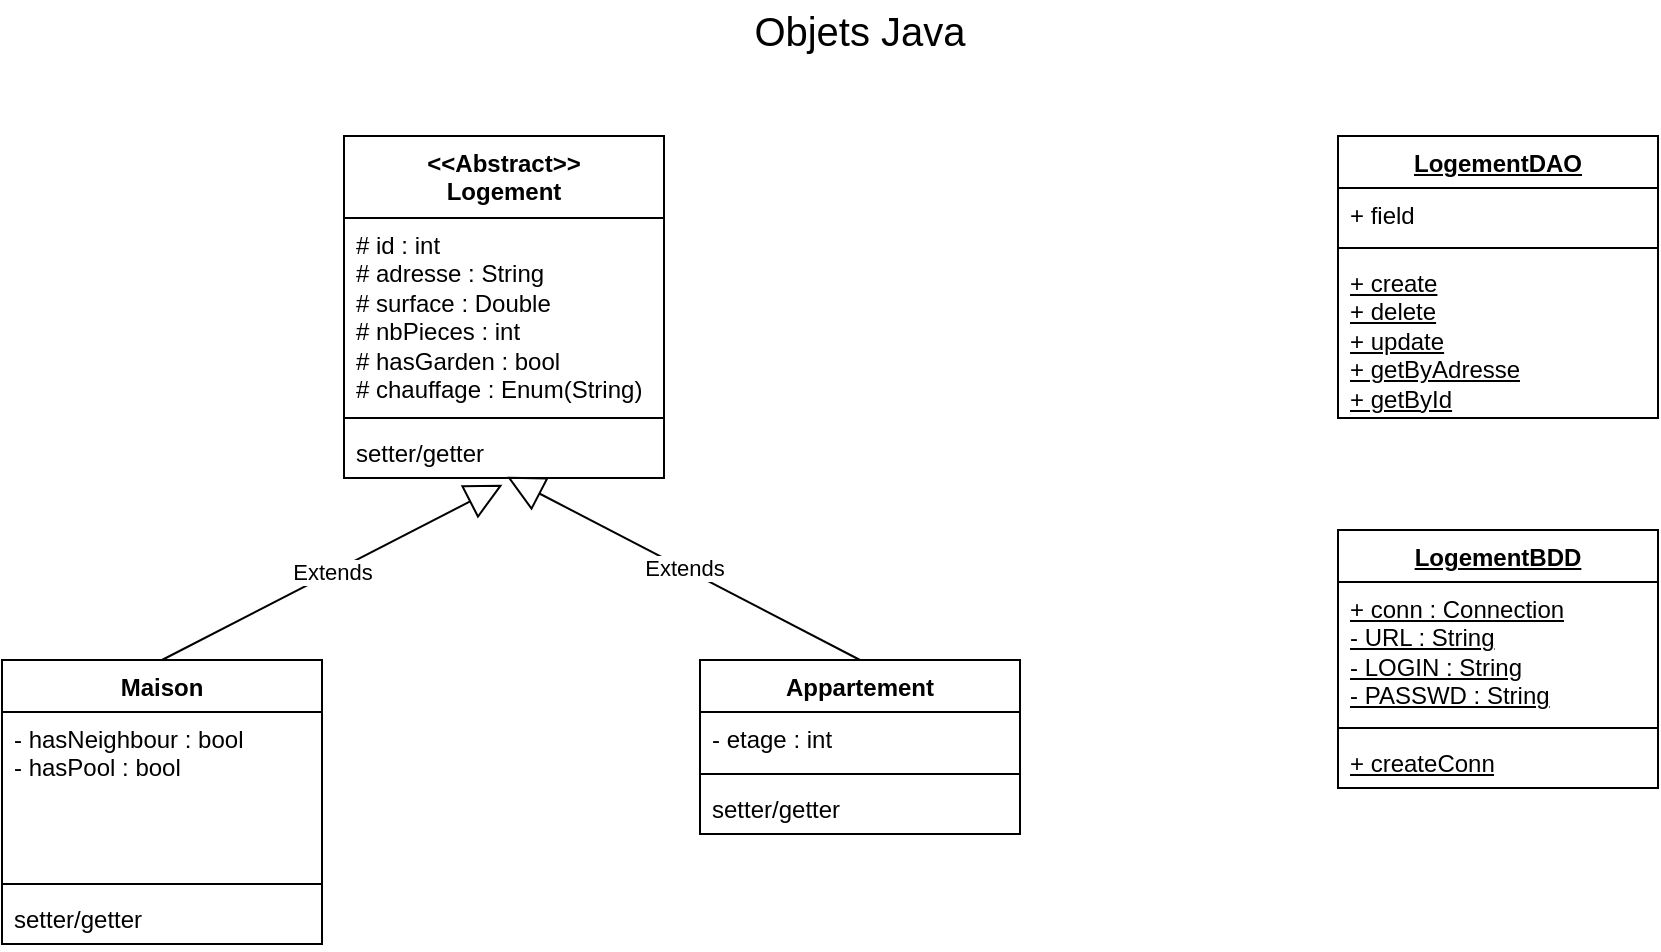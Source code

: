 <mxfile version="24.3.1" type="github" pages="2">
  <diagram id="IncCn7JFb780kvAxidZT" name="Page-1">
    <mxGraphModel dx="1409" dy="981" grid="0" gridSize="10" guides="1" tooltips="1" connect="1" arrows="1" fold="1" page="0" pageScale="1" pageWidth="827" pageHeight="1169" math="0" shadow="0">
      <root>
        <mxCell id="0" />
        <mxCell id="1" parent="0" />
        <mxCell id="d-isnfEUL-nY157Qckpu-1" value="&amp;lt;&amp;lt;Abstract&amp;gt;&amp;gt;&lt;br&gt;Logement" style="swimlane;fontStyle=1;align=center;verticalAlign=top;childLayout=stackLayout;horizontal=1;startSize=41;horizontalStack=0;resizeParent=1;resizeParentMax=0;resizeLast=0;collapsible=1;marginBottom=0;whiteSpace=wrap;html=1;" parent="1" vertex="1">
          <mxGeometry x="-77" y="-43" width="160" height="171" as="geometry" />
        </mxCell>
        <mxCell id="d-isnfEUL-nY157Qckpu-2" value="# id : int&lt;br&gt;# adresse : String&lt;div&gt;# surface : Double&lt;/div&gt;&lt;div&gt;# nbPieces : int&lt;/div&gt;&lt;div&gt;# hasGarden : bool&lt;/div&gt;&lt;div&gt;# chauffage : Enum(String)&lt;/div&gt;" style="text;strokeColor=none;fillColor=none;align=left;verticalAlign=top;spacingLeft=4;spacingRight=4;overflow=hidden;rotatable=0;points=[[0,0.5],[1,0.5]];portConstraint=eastwest;whiteSpace=wrap;html=1;" parent="d-isnfEUL-nY157Qckpu-1" vertex="1">
          <mxGeometry y="41" width="160" height="96" as="geometry" />
        </mxCell>
        <mxCell id="d-isnfEUL-nY157Qckpu-3" value="" style="line;strokeWidth=1;fillColor=none;align=left;verticalAlign=middle;spacingTop=-1;spacingLeft=3;spacingRight=3;rotatable=0;labelPosition=right;points=[];portConstraint=eastwest;strokeColor=inherit;" parent="d-isnfEUL-nY157Qckpu-1" vertex="1">
          <mxGeometry y="137" width="160" height="8" as="geometry" />
        </mxCell>
        <mxCell id="d-isnfEUL-nY157Qckpu-4" value="setter/getter" style="text;strokeColor=none;fillColor=none;align=left;verticalAlign=top;spacingLeft=4;spacingRight=4;overflow=hidden;rotatable=0;points=[[0,0.5],[1,0.5]];portConstraint=eastwest;whiteSpace=wrap;html=1;" parent="d-isnfEUL-nY157Qckpu-1" vertex="1">
          <mxGeometry y="145" width="160" height="26" as="geometry" />
        </mxCell>
        <mxCell id="d-isnfEUL-nY157Qckpu-5" value="Maison" style="swimlane;fontStyle=1;align=center;verticalAlign=top;childLayout=stackLayout;horizontal=1;startSize=26;horizontalStack=0;resizeParent=1;resizeParentMax=0;resizeLast=0;collapsible=1;marginBottom=0;whiteSpace=wrap;html=1;" parent="1" vertex="1">
          <mxGeometry x="-248" y="219" width="160" height="142" as="geometry" />
        </mxCell>
        <mxCell id="d-isnfEUL-nY157Qckpu-6" value="- hasNeighbour : bool&lt;div&gt;- hasPool : bool&lt;/div&gt;&lt;div&gt;&lt;br&gt;&lt;/div&gt;" style="text;strokeColor=none;fillColor=none;align=left;verticalAlign=top;spacingLeft=4;spacingRight=4;overflow=hidden;rotatable=0;points=[[0,0.5],[1,0.5]];portConstraint=eastwest;whiteSpace=wrap;html=1;" parent="d-isnfEUL-nY157Qckpu-5" vertex="1">
          <mxGeometry y="26" width="160" height="82" as="geometry" />
        </mxCell>
        <mxCell id="d-isnfEUL-nY157Qckpu-7" value="" style="line;strokeWidth=1;fillColor=none;align=left;verticalAlign=middle;spacingTop=-1;spacingLeft=3;spacingRight=3;rotatable=0;labelPosition=right;points=[];portConstraint=eastwest;strokeColor=inherit;" parent="d-isnfEUL-nY157Qckpu-5" vertex="1">
          <mxGeometry y="108" width="160" height="8" as="geometry" />
        </mxCell>
        <mxCell id="d-isnfEUL-nY157Qckpu-8" value="setter/getter" style="text;strokeColor=none;fillColor=none;align=left;verticalAlign=top;spacingLeft=4;spacingRight=4;overflow=hidden;rotatable=0;points=[[0,0.5],[1,0.5]];portConstraint=eastwest;whiteSpace=wrap;html=1;" parent="d-isnfEUL-nY157Qckpu-5" vertex="1">
          <mxGeometry y="116" width="160" height="26" as="geometry" />
        </mxCell>
        <mxCell id="d-isnfEUL-nY157Qckpu-10" value="Extends" style="endArrow=block;endSize=16;endFill=0;html=1;rounded=0;exitX=0.5;exitY=0;exitDx=0;exitDy=0;entryX=0.495;entryY=1.131;entryDx=0;entryDy=0;entryPerimeter=0;" parent="1" source="d-isnfEUL-nY157Qckpu-5" target="d-isnfEUL-nY157Qckpu-4" edge="1">
          <mxGeometry width="160" relative="1" as="geometry">
            <mxPoint x="49" y="266" as="sourcePoint" />
            <mxPoint x="-15" y="141" as="targetPoint" />
          </mxGeometry>
        </mxCell>
        <mxCell id="d-isnfEUL-nY157Qckpu-11" value="Appartement" style="swimlane;fontStyle=1;align=center;verticalAlign=top;childLayout=stackLayout;horizontal=1;startSize=26;horizontalStack=0;resizeParent=1;resizeParentMax=0;resizeLast=0;collapsible=1;marginBottom=0;whiteSpace=wrap;html=1;" parent="1" vertex="1">
          <mxGeometry x="101" y="219" width="160" height="87" as="geometry" />
        </mxCell>
        <mxCell id="d-isnfEUL-nY157Qckpu-12" value="&lt;div&gt;- etage : int&lt;/div&gt;" style="text;strokeColor=none;fillColor=none;align=left;verticalAlign=top;spacingLeft=4;spacingRight=4;overflow=hidden;rotatable=0;points=[[0,0.5],[1,0.5]];portConstraint=eastwest;whiteSpace=wrap;html=1;" parent="d-isnfEUL-nY157Qckpu-11" vertex="1">
          <mxGeometry y="26" width="160" height="27" as="geometry" />
        </mxCell>
        <mxCell id="d-isnfEUL-nY157Qckpu-13" value="" style="line;strokeWidth=1;fillColor=none;align=left;verticalAlign=middle;spacingTop=-1;spacingLeft=3;spacingRight=3;rotatable=0;labelPosition=right;points=[];portConstraint=eastwest;strokeColor=inherit;" parent="d-isnfEUL-nY157Qckpu-11" vertex="1">
          <mxGeometry y="53" width="160" height="8" as="geometry" />
        </mxCell>
        <mxCell id="d-isnfEUL-nY157Qckpu-14" value="setter/getter" style="text;strokeColor=none;fillColor=none;align=left;verticalAlign=top;spacingLeft=4;spacingRight=4;overflow=hidden;rotatable=0;points=[[0,0.5],[1,0.5]];portConstraint=eastwest;whiteSpace=wrap;html=1;" parent="d-isnfEUL-nY157Qckpu-11" vertex="1">
          <mxGeometry y="61" width="160" height="26" as="geometry" />
        </mxCell>
        <mxCell id="d-isnfEUL-nY157Qckpu-15" value="Extends" style="endArrow=block;endSize=16;endFill=0;html=1;rounded=0;exitX=0.5;exitY=0;exitDx=0;exitDy=0;entryX=0.51;entryY=0.977;entryDx=0;entryDy=0;entryPerimeter=0;" parent="1" source="d-isnfEUL-nY157Qckpu-11" target="d-isnfEUL-nY157Qckpu-4" edge="1">
          <mxGeometry width="160" relative="1" as="geometry">
            <mxPoint x="-158" y="229" as="sourcePoint" />
            <mxPoint x="10" y="117" as="targetPoint" />
          </mxGeometry>
        </mxCell>
        <mxCell id="pwIWQWdmOF3TG3IPkCLO-1" value="&lt;u&gt;LogementDAO&lt;/u&gt;" style="swimlane;fontStyle=1;align=center;verticalAlign=top;childLayout=stackLayout;horizontal=1;startSize=26;horizontalStack=0;resizeParent=1;resizeParentMax=0;resizeLast=0;collapsible=1;marginBottom=0;whiteSpace=wrap;html=1;" vertex="1" parent="1">
          <mxGeometry x="420" y="-43" width="160" height="141" as="geometry" />
        </mxCell>
        <mxCell id="pwIWQWdmOF3TG3IPkCLO-2" value="+ field" style="text;strokeColor=none;fillColor=none;align=left;verticalAlign=top;spacingLeft=4;spacingRight=4;overflow=hidden;rotatable=0;points=[[0,0.5],[1,0.5]];portConstraint=eastwest;whiteSpace=wrap;html=1;" vertex="1" parent="pwIWQWdmOF3TG3IPkCLO-1">
          <mxGeometry y="26" width="160" height="26" as="geometry" />
        </mxCell>
        <mxCell id="pwIWQWdmOF3TG3IPkCLO-3" value="" style="line;strokeWidth=1;fillColor=none;align=left;verticalAlign=middle;spacingTop=-1;spacingLeft=3;spacingRight=3;rotatable=0;labelPosition=right;points=[];portConstraint=eastwest;strokeColor=inherit;" vertex="1" parent="pwIWQWdmOF3TG3IPkCLO-1">
          <mxGeometry y="52" width="160" height="8" as="geometry" />
        </mxCell>
        <mxCell id="pwIWQWdmOF3TG3IPkCLO-4" value="&lt;u&gt;+ create&lt;/u&gt;&lt;div&gt;&lt;u&gt;+ delete&lt;/u&gt;&lt;/div&gt;&lt;div&gt;&lt;u&gt;+ update&lt;/u&gt;&lt;/div&gt;&lt;div&gt;&lt;u&gt;+ getByAdresse&lt;/u&gt;&lt;/div&gt;&lt;div&gt;&lt;u&gt;+ getById&lt;/u&gt;&lt;/div&gt;" style="text;strokeColor=none;fillColor=none;align=left;verticalAlign=top;spacingLeft=4;spacingRight=4;overflow=hidden;rotatable=0;points=[[0,0.5],[1,0.5]];portConstraint=eastwest;whiteSpace=wrap;html=1;" vertex="1" parent="pwIWQWdmOF3TG3IPkCLO-1">
          <mxGeometry y="60" width="160" height="81" as="geometry" />
        </mxCell>
        <mxCell id="pwIWQWdmOF3TG3IPkCLO-5" value="&lt;u&gt;LogementBDD&lt;/u&gt;" style="swimlane;fontStyle=1;align=center;verticalAlign=top;childLayout=stackLayout;horizontal=1;startSize=26;horizontalStack=0;resizeParent=1;resizeParentMax=0;resizeLast=0;collapsible=1;marginBottom=0;whiteSpace=wrap;html=1;" vertex="1" parent="1">
          <mxGeometry x="420" y="154" width="160" height="129" as="geometry" />
        </mxCell>
        <mxCell id="pwIWQWdmOF3TG3IPkCLO-6" value="&lt;u&gt;+ conn : Connection&lt;br&gt;- URL : String&lt;/u&gt;&lt;div&gt;&lt;u&gt;- LOGIN : String&lt;/u&gt;&lt;/div&gt;&lt;div&gt;&lt;u&gt;- PASSWD : String&lt;/u&gt;&lt;/div&gt;" style="text;strokeColor=none;fillColor=none;align=left;verticalAlign=top;spacingLeft=4;spacingRight=4;overflow=hidden;rotatable=0;points=[[0,0.5],[1,0.5]];portConstraint=eastwest;whiteSpace=wrap;html=1;" vertex="1" parent="pwIWQWdmOF3TG3IPkCLO-5">
          <mxGeometry y="26" width="160" height="69" as="geometry" />
        </mxCell>
        <mxCell id="pwIWQWdmOF3TG3IPkCLO-7" value="" style="line;strokeWidth=1;fillColor=none;align=left;verticalAlign=middle;spacingTop=-1;spacingLeft=3;spacingRight=3;rotatable=0;labelPosition=right;points=[];portConstraint=eastwest;strokeColor=inherit;" vertex="1" parent="pwIWQWdmOF3TG3IPkCLO-5">
          <mxGeometry y="95" width="160" height="8" as="geometry" />
        </mxCell>
        <mxCell id="pwIWQWdmOF3TG3IPkCLO-8" value="&lt;u&gt;+ createConn&lt;/u&gt;" style="text;strokeColor=none;fillColor=none;align=left;verticalAlign=top;spacingLeft=4;spacingRight=4;overflow=hidden;rotatable=0;points=[[0,0.5],[1,0.5]];portConstraint=eastwest;whiteSpace=wrap;html=1;" vertex="1" parent="pwIWQWdmOF3TG3IPkCLO-5">
          <mxGeometry y="103" width="160" height="26" as="geometry" />
        </mxCell>
        <mxCell id="_whRz8-T-_FO2N5EEBCY-1" value="&lt;font style=&quot;font-size: 20px;&quot;&gt;Objets Java&lt;/font&gt;" style="text;html=1;align=center;verticalAlign=middle;whiteSpace=wrap;rounded=0;" vertex="1" parent="1">
          <mxGeometry x="108" y="-111" width="146" height="30" as="geometry" />
        </mxCell>
      </root>
    </mxGraphModel>
  </diagram>
  <diagram id="oDoVBQQJvIxQYStS7y2o" name="Page-2">
    <mxGraphModel dx="1009" dy="581" grid="0" gridSize="10" guides="1" tooltips="1" connect="1" arrows="1" fold="1" page="0" pageScale="1" pageWidth="827" pageHeight="1169" math="0" shadow="0">
      <root>
        <mxCell id="0" />
        <mxCell id="1" parent="0" />
        <mxCell id="jnJIH8IOWPuqXoEjTZp9-1" value="&lt;font style=&quot;font-size: 20px;&quot;&gt;Tables BDD&lt;/font&gt;" style="text;html=1;align=center;verticalAlign=middle;whiteSpace=wrap;rounded=0;" vertex="1" parent="1">
          <mxGeometry x="330" y="20" width="136" height="30" as="geometry" />
        </mxCell>
        <mxCell id="jnJIH8IOWPuqXoEjTZp9-2" value="Logement" style="swimlane;fontStyle=0;childLayout=stackLayout;horizontal=1;startSize=26;fillColor=none;horizontalStack=0;resizeParent=1;resizeParentMax=0;resizeLast=0;collapsible=1;marginBottom=0;whiteSpace=wrap;html=1;" vertex="1" parent="1">
          <mxGeometry x="200" y="140" width="170" height="190" as="geometry">
            <mxRectangle x="200" y="140" width="90" height="30" as="alternateBounds" />
          </mxGeometry>
        </mxCell>
        <mxCell id="jnJIH8IOWPuqXoEjTZp9-5" value="id : NUMBER&lt;div&gt;adresse : VARCHAR&lt;/div&gt;&lt;div&gt;surface : NUMBER&lt;/div&gt;&lt;div&gt;&lt;div style=&quot;background-color: rgb(255, 255, 255);&quot;&gt;nbPieces : NUMBER&lt;/div&gt;&lt;div style=&quot;background-color: rgb(255, 255, 255);&quot;&gt;hasGarden : BOOL&lt;/div&gt;&lt;div style=&quot;background-color: rgb(255, 255, 255);&quot;&gt;chauffage : VARCHAR&lt;/div&gt;&lt;/div&gt;&lt;div style=&quot;background-color: rgb(255, 255, 255);&quot;&gt;hasNeighbour : BOOL&lt;/div&gt;&lt;div style=&quot;background-color: rgb(255, 255, 255);&quot;&gt;hasPool : BOOL&lt;/div&gt;&lt;div style=&quot;background-color: rgb(255, 255, 255);&quot;&gt;etage : NUMBER&lt;/div&gt;&lt;div style=&quot;background-color: rgb(255, 255, 255);&quot;&gt;Type : Categorie&lt;/div&gt;" style="text;strokeColor=none;fillColor=none;align=left;verticalAlign=top;spacingLeft=4;spacingRight=4;overflow=hidden;rotatable=0;points=[[0,0.5],[1,0.5]];portConstraint=eastwest;whiteSpace=wrap;html=1;" vertex="1" parent="jnJIH8IOWPuqXoEjTZp9-2">
          <mxGeometry y="26" width="170" height="164" as="geometry" />
        </mxCell>
        <mxCell id="10Ip67fLpdfIvoigGFW4-1" value="Categorie" style="swimlane;fontStyle=0;childLayout=stackLayout;horizontal=1;startSize=26;fillColor=none;horizontalStack=0;resizeParent=1;resizeParentMax=0;resizeLast=0;collapsible=1;marginBottom=0;whiteSpace=wrap;html=1;" vertex="1" parent="1">
          <mxGeometry x="490" y="140" width="140" height="80" as="geometry" />
        </mxCell>
        <mxCell id="10Ip67fLpdfIvoigGFW4-2" value="id : NUMBER&lt;div&gt;Type : VARCHAR&lt;/div&gt;" style="text;strokeColor=none;fillColor=none;align=left;verticalAlign=top;spacingLeft=4;spacingRight=4;overflow=hidden;rotatable=0;points=[[0,0.5],[1,0.5]];portConstraint=eastwest;whiteSpace=wrap;html=1;" vertex="1" parent="10Ip67fLpdfIvoigGFW4-1">
          <mxGeometry y="26" width="140" height="54" as="geometry" />
        </mxCell>
      </root>
    </mxGraphModel>
  </diagram>
</mxfile>
